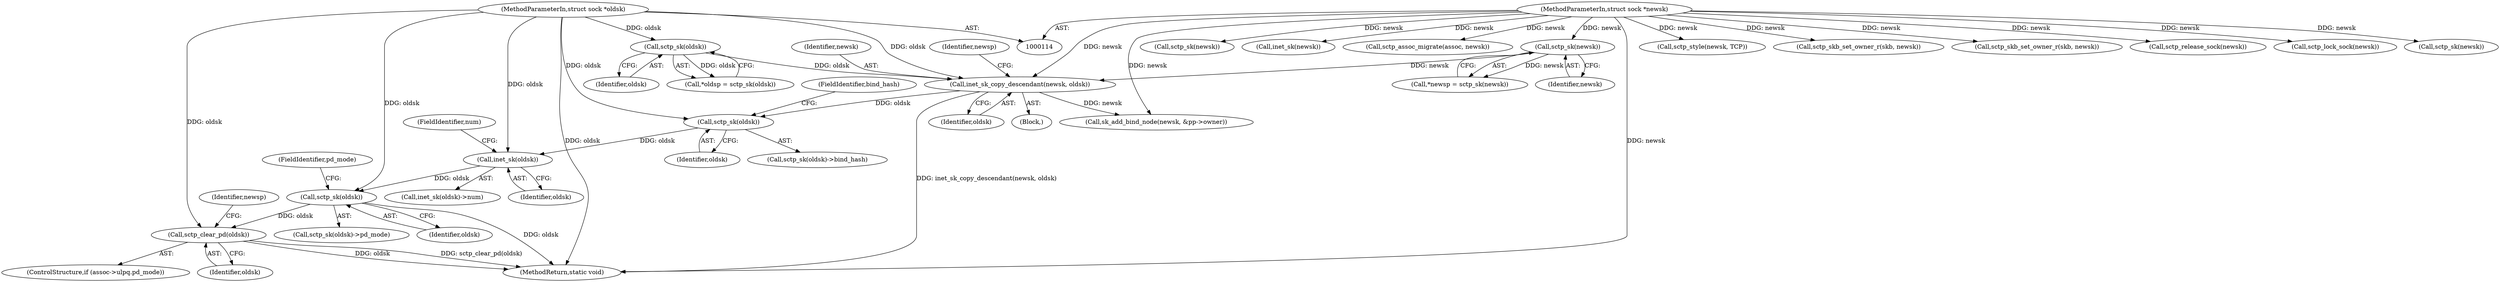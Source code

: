 digraph "0_linux_ea2bc483ff5caada7c4aa0d5fbf87d3a6590273d@pointer" {
"1000195" [label="(Call,inet_sk(oldsk))"];
"1000174" [label="(Call,sctp_sk(oldsk))"];
"1000158" [label="(Call,inet_sk_copy_descendant(newsk, oldsk))"];
"1000128" [label="(Call,sctp_sk(newsk))"];
"1000116" [label="(MethodParameterIn,struct sock *newsk)"];
"1000123" [label="(Call,sctp_sk(oldsk))"];
"1000115" [label="(MethodParameterIn,struct sock *oldsk)"];
"1000295" [label="(Call,sctp_sk(oldsk))"];
"1000352" [label="(Call,sctp_clear_pd(oldsk))"];
"1000160" [label="(Identifier,oldsk)"];
"1000173" [label="(Call,sctp_sk(oldsk)->bind_hash)"];
"1000159" [label="(Identifier,newsk)"];
"1000352" [label="(Call,sctp_clear_pd(oldsk))"];
"1000185" [label="(Call,sctp_sk(newsk))"];
"1000191" [label="(Call,inet_sk(newsk))"];
"1000361" [label="(Call,sctp_assoc_migrate(assoc, newsk))"];
"1000163" [label="(Identifier,newsp)"];
"1000294" [label="(Call,sctp_sk(oldsk)->pd_mode)"];
"1000384" [label="(MethodReturn,static void)"];
"1000194" [label="(Call,inet_sk(oldsk)->num)"];
"1000124" [label="(Identifier,oldsk)"];
"1000295" [label="(Call,sctp_sk(oldsk))"];
"1000177" [label="(Call,sk_add_bind_node(newsk, &pp->owner))"];
"1000158" [label="(Call,inet_sk_copy_descendant(newsk, oldsk))"];
"1000195" [label="(Call,inet_sk(oldsk))"];
"1000346" [label="(ControlStructure,if (assoc->ulpq.pd_mode))"];
"1000116" [label="(MethodParameterIn,struct sock *newsk)"];
"1000123" [label="(Call,sctp_sk(oldsk))"];
"1000296" [label="(Identifier,oldsk)"];
"1000297" [label="(FieldIdentifier,pd_mode)"];
"1000196" [label="(Identifier,oldsk)"];
"1000126" [label="(Call,*newsp = sctp_sk(newsk))"];
"1000174" [label="(Call,sctp_sk(oldsk))"];
"1000128" [label="(Call,sctp_sk(newsk))"];
"1000369" [label="(Call,sctp_style(newsk, TCP))"];
"1000275" [label="(Call,sctp_skb_set_owner_r(skb, newsk))"];
"1000176" [label="(FieldIdentifier,bind_hash)"];
"1000343" [label="(Call,sctp_skb_set_owner_r(skb, newsk))"];
"1000129" [label="(Identifier,newsk)"];
"1000115" [label="(MethodParameterIn,struct sock *oldsk)"];
"1000382" [label="(Call,sctp_release_sock(newsk))"];
"1000356" [label="(Identifier,newsp)"];
"1000197" [label="(FieldIdentifier,num)"];
"1000353" [label="(Identifier,oldsk)"];
"1000121" [label="(Call,*oldsp = sctp_sk(oldsk))"];
"1000359" [label="(Call,sctp_lock_sock(newsk))"];
"1000285" [label="(Call,sctp_sk(newsk))"];
"1000175" [label="(Identifier,oldsk)"];
"1000119" [label="(Block,)"];
"1000195" -> "1000194"  [label="AST: "];
"1000195" -> "1000196"  [label="CFG: "];
"1000196" -> "1000195"  [label="AST: "];
"1000197" -> "1000195"  [label="CFG: "];
"1000174" -> "1000195"  [label="DDG: oldsk"];
"1000115" -> "1000195"  [label="DDG: oldsk"];
"1000195" -> "1000295"  [label="DDG: oldsk"];
"1000174" -> "1000173"  [label="AST: "];
"1000174" -> "1000175"  [label="CFG: "];
"1000175" -> "1000174"  [label="AST: "];
"1000176" -> "1000174"  [label="CFG: "];
"1000158" -> "1000174"  [label="DDG: oldsk"];
"1000115" -> "1000174"  [label="DDG: oldsk"];
"1000158" -> "1000119"  [label="AST: "];
"1000158" -> "1000160"  [label="CFG: "];
"1000159" -> "1000158"  [label="AST: "];
"1000160" -> "1000158"  [label="AST: "];
"1000163" -> "1000158"  [label="CFG: "];
"1000158" -> "1000384"  [label="DDG: inet_sk_copy_descendant(newsk, oldsk)"];
"1000128" -> "1000158"  [label="DDG: newsk"];
"1000116" -> "1000158"  [label="DDG: newsk"];
"1000123" -> "1000158"  [label="DDG: oldsk"];
"1000115" -> "1000158"  [label="DDG: oldsk"];
"1000158" -> "1000177"  [label="DDG: newsk"];
"1000128" -> "1000126"  [label="AST: "];
"1000128" -> "1000129"  [label="CFG: "];
"1000129" -> "1000128"  [label="AST: "];
"1000126" -> "1000128"  [label="CFG: "];
"1000128" -> "1000126"  [label="DDG: newsk"];
"1000116" -> "1000128"  [label="DDG: newsk"];
"1000116" -> "1000114"  [label="AST: "];
"1000116" -> "1000384"  [label="DDG: newsk"];
"1000116" -> "1000177"  [label="DDG: newsk"];
"1000116" -> "1000185"  [label="DDG: newsk"];
"1000116" -> "1000191"  [label="DDG: newsk"];
"1000116" -> "1000275"  [label="DDG: newsk"];
"1000116" -> "1000285"  [label="DDG: newsk"];
"1000116" -> "1000343"  [label="DDG: newsk"];
"1000116" -> "1000359"  [label="DDG: newsk"];
"1000116" -> "1000361"  [label="DDG: newsk"];
"1000116" -> "1000369"  [label="DDG: newsk"];
"1000116" -> "1000382"  [label="DDG: newsk"];
"1000123" -> "1000121"  [label="AST: "];
"1000123" -> "1000124"  [label="CFG: "];
"1000124" -> "1000123"  [label="AST: "];
"1000121" -> "1000123"  [label="CFG: "];
"1000123" -> "1000121"  [label="DDG: oldsk"];
"1000115" -> "1000123"  [label="DDG: oldsk"];
"1000115" -> "1000114"  [label="AST: "];
"1000115" -> "1000384"  [label="DDG: oldsk"];
"1000115" -> "1000295"  [label="DDG: oldsk"];
"1000115" -> "1000352"  [label="DDG: oldsk"];
"1000295" -> "1000294"  [label="AST: "];
"1000295" -> "1000296"  [label="CFG: "];
"1000296" -> "1000295"  [label="AST: "];
"1000297" -> "1000295"  [label="CFG: "];
"1000295" -> "1000384"  [label="DDG: oldsk"];
"1000295" -> "1000352"  [label="DDG: oldsk"];
"1000352" -> "1000346"  [label="AST: "];
"1000352" -> "1000353"  [label="CFG: "];
"1000353" -> "1000352"  [label="AST: "];
"1000356" -> "1000352"  [label="CFG: "];
"1000352" -> "1000384"  [label="DDG: oldsk"];
"1000352" -> "1000384"  [label="DDG: sctp_clear_pd(oldsk)"];
}
